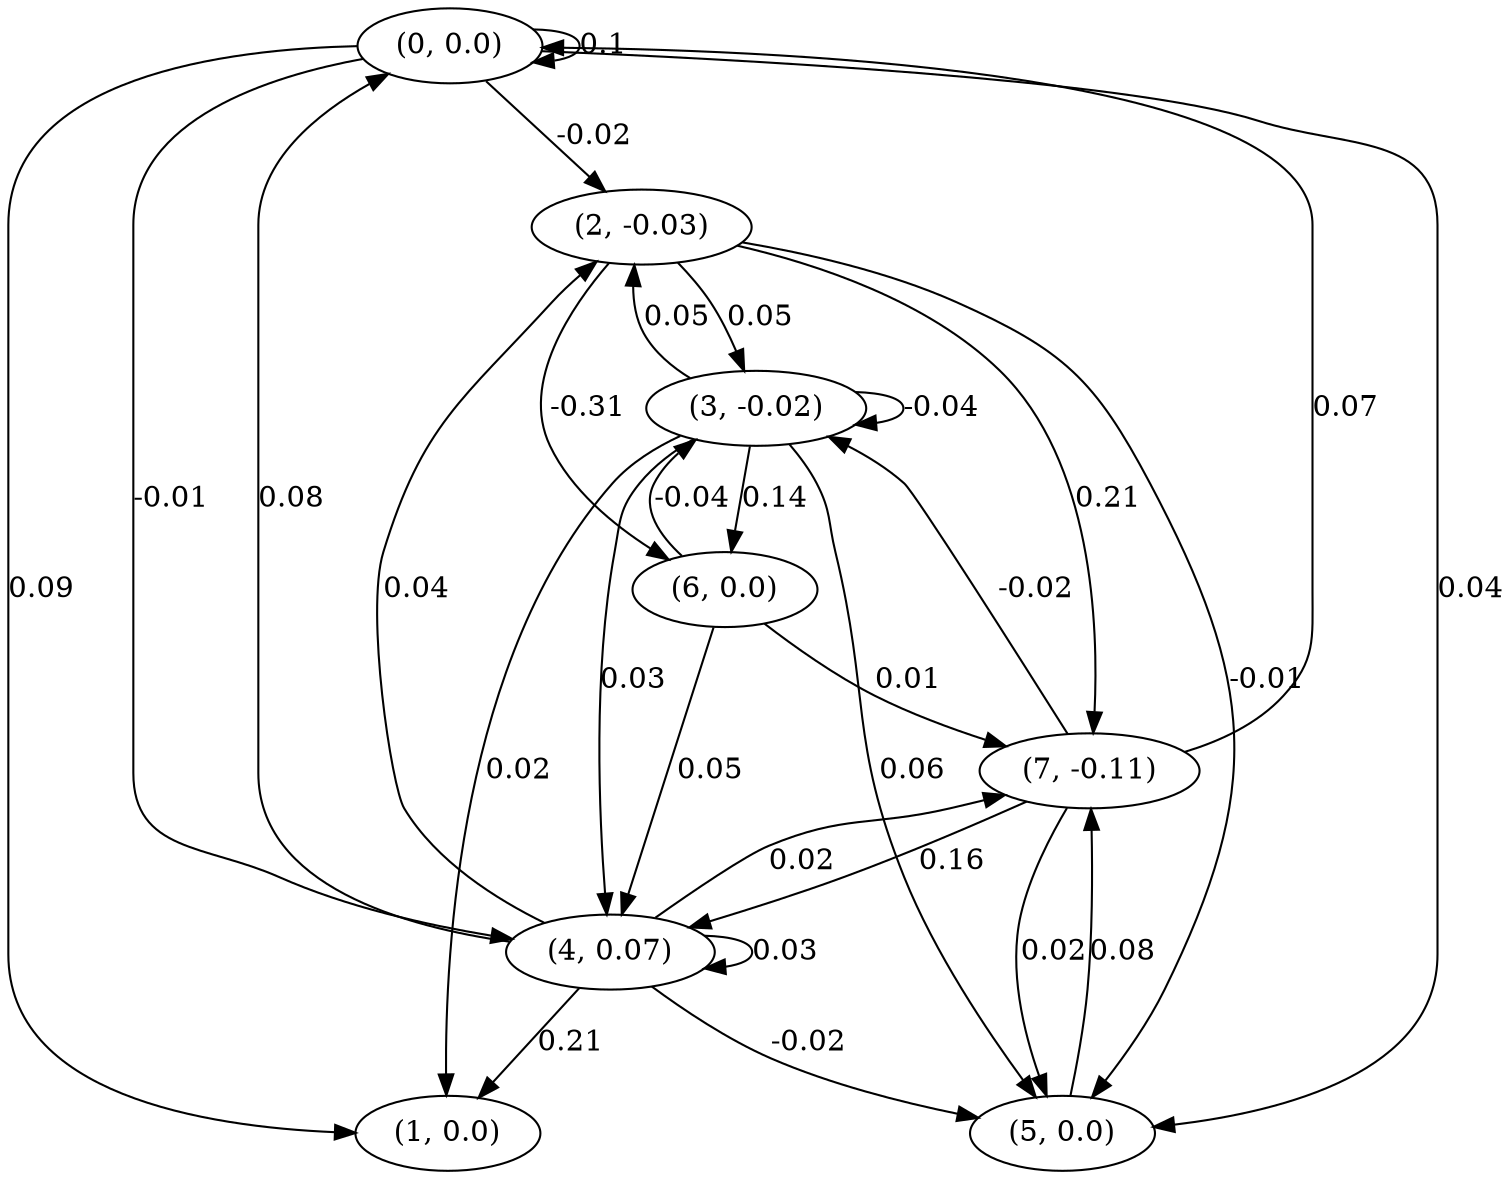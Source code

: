 digraph {
    0 [ label = "(0, 0.0)" ]
    1 [ label = "(1, 0.0)" ]
    2 [ label = "(2, -0.03)" ]
    3 [ label = "(3, -0.02)" ]
    4 [ label = "(4, 0.07)" ]
    5 [ label = "(5, 0.0)" ]
    6 [ label = "(6, 0.0)" ]
    7 [ label = "(7, -0.11)" ]
    0 -> 0 [ label = "0.1" ]
    3 -> 3 [ label = "-0.04" ]
    4 -> 4 [ label = "0.03" ]
    4 -> 0 [ label = "0.08" ]
    7 -> 0 [ label = "0.07" ]
    0 -> 1 [ label = "0.09" ]
    3 -> 1 [ label = "0.02" ]
    4 -> 1 [ label = "0.21" ]
    0 -> 2 [ label = "-0.02" ]
    3 -> 2 [ label = "0.05" ]
    4 -> 2 [ label = "0.04" ]
    2 -> 3 [ label = "0.05" ]
    6 -> 3 [ label = "-0.04" ]
    7 -> 3 [ label = "-0.02" ]
    0 -> 4 [ label = "-0.01" ]
    3 -> 4 [ label = "0.03" ]
    6 -> 4 [ label = "0.05" ]
    7 -> 4 [ label = "0.16" ]
    0 -> 5 [ label = "0.04" ]
    2 -> 5 [ label = "-0.01" ]
    3 -> 5 [ label = "0.06" ]
    4 -> 5 [ label = "-0.02" ]
    7 -> 5 [ label = "0.02" ]
    2 -> 6 [ label = "-0.31" ]
    3 -> 6 [ label = "0.14" ]
    2 -> 7 [ label = "0.21" ]
    4 -> 7 [ label = "0.02" ]
    5 -> 7 [ label = "0.08" ]
    6 -> 7 [ label = "0.01" ]
}

